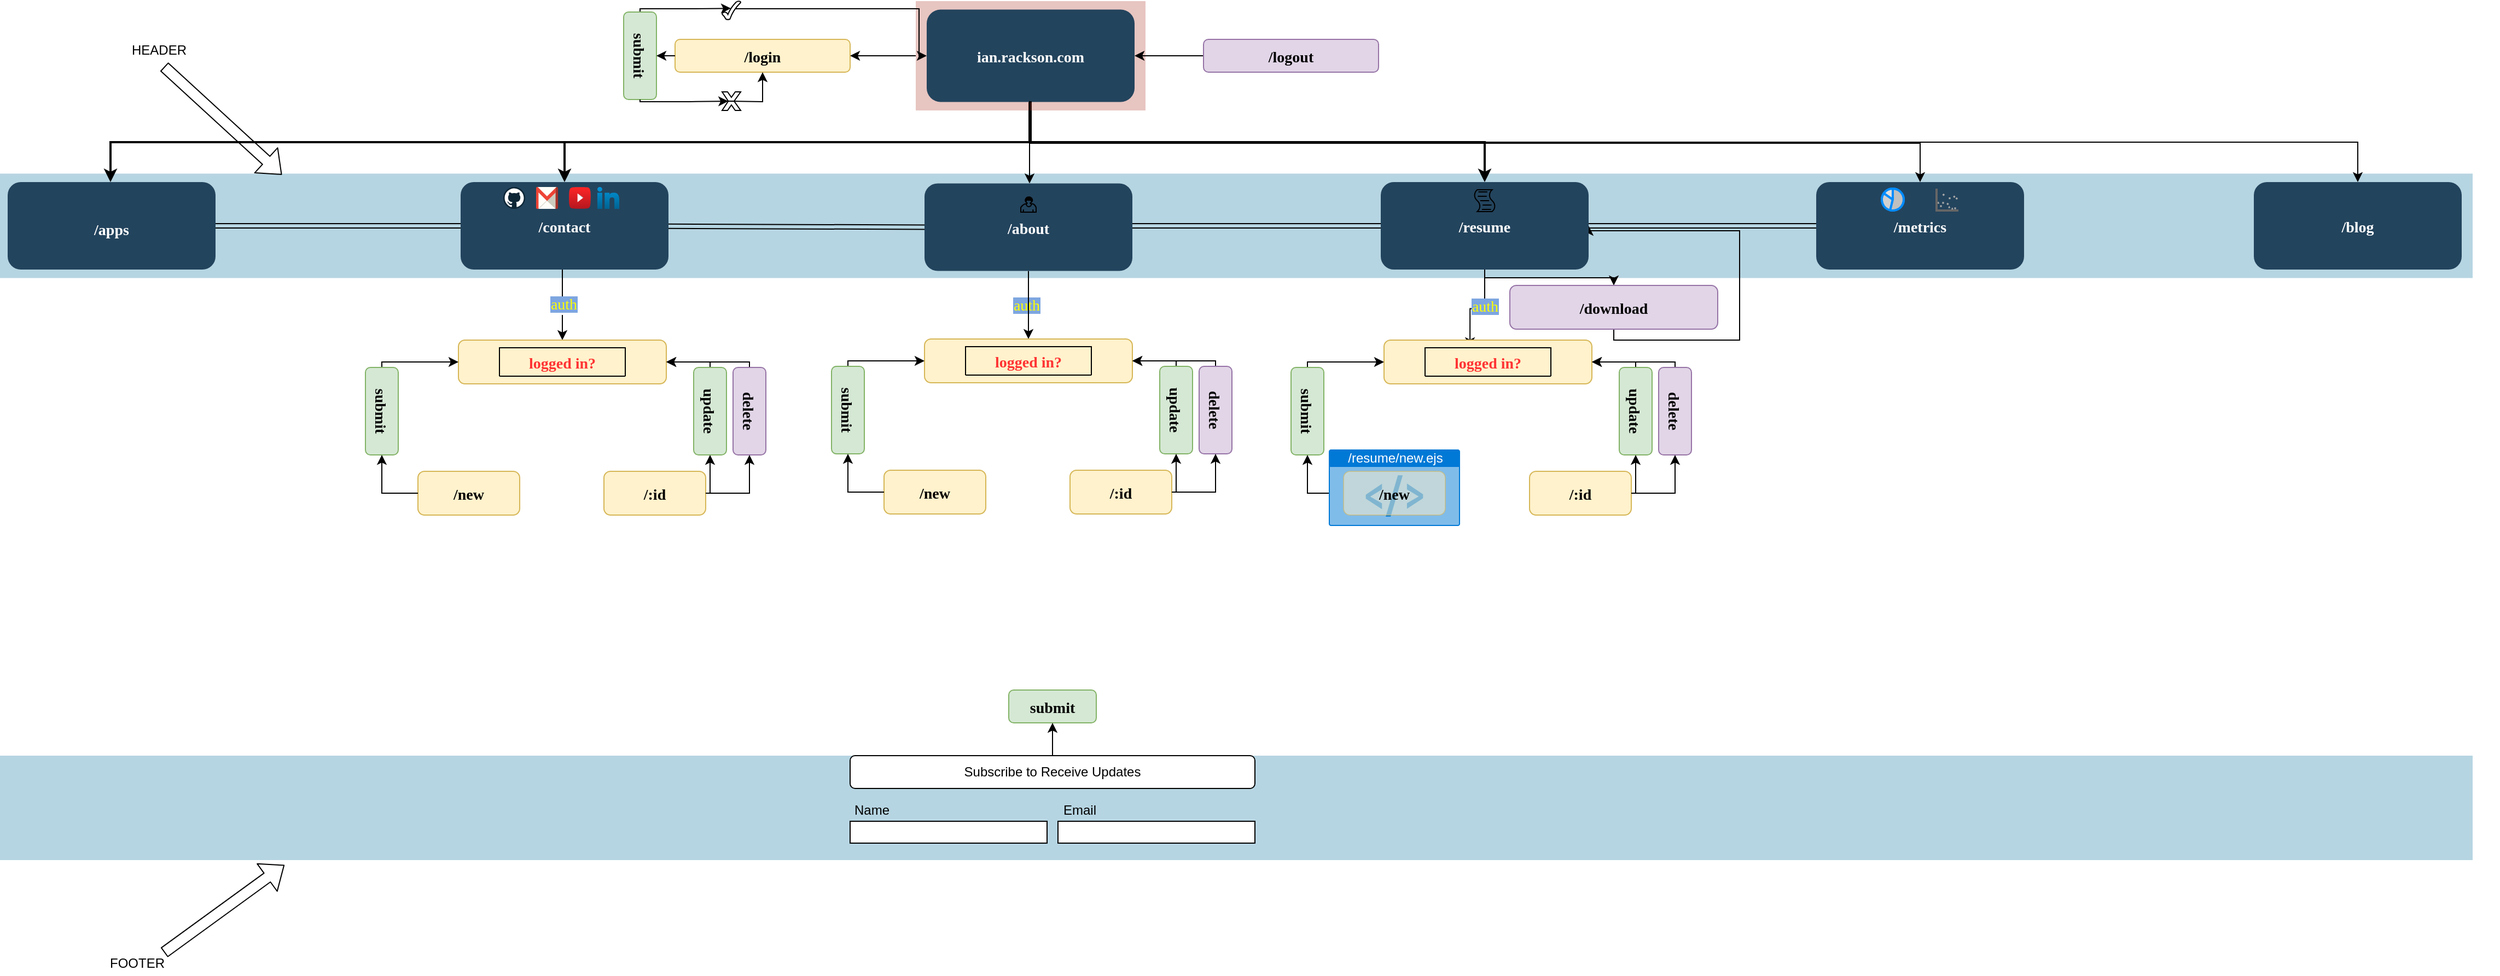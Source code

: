 <mxfile version="14.5.10" type="github">
  <diagram name="Page-1" id="2c0d36ab-eaac-3732-788b-9136903baeff">
    <mxGraphModel dx="2676" dy="1504" grid="1" gridSize="10" guides="1" tooltips="1" connect="1" arrows="1" fold="1" page="1" pageScale="1.5" pageWidth="1169" pageHeight="827" background="#ffffff" math="0" shadow="0">
      <root>
        <mxCell id="0" />
        <mxCell id="1" parent="0" />
        <mxCell id="Ey4R-V_PaF4X1ZqoevEX-540" value="&lt;font color=&quot;#ffff00&quot; style=&quot;background-color: rgb(126 , 166 , 224)&quot;&gt;auth&lt;/font&gt;" style="edgeLabel;html=1;align=center;verticalAlign=middle;resizable=0;points=[];fontSize=14;fontFamily=Tahoma;fontColor=#FFFFFF;" parent="1" vertex="1" connectable="0">
          <mxGeometry x="1038" y="449" as="geometry" />
        </mxCell>
        <mxCell id="122" value="" style="fillColor=#10739E;strokeColor=none;opacity=30;" parent="1" vertex="1">
          <mxGeometry x="100" y="327.75" width="2260" height="95.5" as="geometry" />
        </mxCell>
        <mxCell id="Ey4R-V_PaF4X1ZqoevEX-137" value="" style="edgeStyle=elbowEdgeStyle;rounded=0;orthogonalLoop=1;jettySize=auto;elbow=vertical;html=1;" parent="1" source="2" target="Ey4R-V_PaF4X1ZqoevEX-136" edge="1">
          <mxGeometry relative="1" as="geometry" />
        </mxCell>
        <mxCell id="Ey4R-V_PaF4X1ZqoevEX-161" style="edgeStyle=elbowEdgeStyle;rounded=0;orthogonalLoop=1;jettySize=auto;elbow=vertical;html=1;" parent="1" source="4" target="Ey4R-V_PaF4X1ZqoevEX-154" edge="1">
          <mxGeometry relative="1" as="geometry" />
        </mxCell>
        <mxCell id="Ey4R-V_PaF4X1ZqoevEX-399" style="edgeStyle=orthogonalEdgeStyle;rounded=0;orthogonalLoop=1;jettySize=auto;html=1;entryX=0.357;entryY=-0.019;entryDx=0;entryDy=0;entryPerimeter=0;fontFamily=Tahoma;fontSize=11;fontColor=#FF3333;" parent="1" source="4" target="Ey4R-V_PaF4X1ZqoevEX-386" edge="1">
          <mxGeometry relative="1" as="geometry" />
        </mxCell>
        <mxCell id="9" value="" style="edgeStyle=elbowEdgeStyle;elbow=vertical;strokeWidth=2;rounded=0" parent="1" source="2" target="4" edge="1">
          <mxGeometry x="337" y="215.5" width="100" height="100" as="geometry">
            <mxPoint x="337" y="315.5" as="sourcePoint" />
            <mxPoint x="437" y="215.5" as="targetPoint" />
          </mxGeometry>
        </mxCell>
        <mxCell id="Ey4R-V_PaF4X1ZqoevEX-167" style="edgeStyle=elbowEdgeStyle;rounded=0;orthogonalLoop=1;jettySize=auto;elbow=vertical;html=1;entryX=0.5;entryY=0;entryDx=0;entryDy=0;" parent="1" source="10" target="Ey4R-V_PaF4X1ZqoevEX-166" edge="1">
          <mxGeometry relative="1" as="geometry" />
        </mxCell>
        <mxCell id="Ey4R-V_PaF4X1ZqoevEX-537" style="edgeStyle=orthogonalEdgeStyle;rounded=0;orthogonalLoop=1;jettySize=auto;html=1;entryX=0.5;entryY=0;entryDx=0;entryDy=0;fontFamily=Tahoma;fontSize=11;fontColor=#FF3333;" parent="1" source="12" target="Ey4R-V_PaF4X1ZqoevEX-523" edge="1">
          <mxGeometry relative="1" as="geometry">
            <Array as="points">
              <mxPoint x="614" y="440" />
              <mxPoint x="614" y="440" />
            </Array>
          </mxGeometry>
        </mxCell>
        <mxCell id="Ey4R-V_PaF4X1ZqoevEX-539" value="&lt;font color=&quot;#ffff00&quot; style=&quot;background-color: rgb(126 , 166 , 224)&quot;&gt;auth&lt;br&gt;&lt;/font&gt;" style="edgeLabel;html=1;align=center;verticalAlign=middle;resizable=0;points=[];fontSize=14;fontFamily=Tahoma;fontColor=#FFFFFF;" parent="Ey4R-V_PaF4X1ZqoevEX-537" vertex="1" connectable="0">
          <mxGeometry x="0.008" y="1" relative="1" as="geometry">
            <mxPoint as="offset" />
          </mxGeometry>
        </mxCell>
        <mxCell id="59" value="" style="edgeStyle=elbowEdgeStyle;elbow=vertical;strokeWidth=2;rounded=0" parent="1" source="2" target="12" edge="1">
          <mxGeometry x="347" y="225.5" width="100" height="100" as="geometry">
            <mxPoint x="862.0" y="275.5" as="sourcePoint" />
            <mxPoint x="1467.0" y="345.5" as="targetPoint" />
          </mxGeometry>
        </mxCell>
        <mxCell id="61" value="" style="edgeStyle=elbowEdgeStyle;elbow=vertical;strokeWidth=2;rounded=0" parent="1" edge="1">
          <mxGeometry x="-24" y="135.5" width="100" height="100" as="geometry">
            <mxPoint x="1041" y="262.25" as="sourcePoint" />
            <mxPoint x="201" y="335.5" as="targetPoint" />
          </mxGeometry>
        </mxCell>
        <mxCell id="Ey4R-V_PaF4X1ZqoevEX-141" value="" style="group" parent="1" vertex="1" connectable="0">
          <mxGeometry x="937" y="170" width="210" height="100.0" as="geometry" />
        </mxCell>
        <mxCell id="123" value="" style="fillColor=#AE4132;strokeColor=none;opacity=30;" parent="Ey4R-V_PaF4X1ZqoevEX-141" vertex="1">
          <mxGeometry width="210" height="100.0" as="geometry" />
        </mxCell>
        <mxCell id="2" value="ian.rackson.com" style="rounded=1;fillColor=#23445D;gradientColor=none;strokeColor=none;fontColor=#FFFFFF;fontStyle=1;fontFamily=Tahoma;fontSize=14" parent="Ey4R-V_PaF4X1ZqoevEX-141" vertex="1">
          <mxGeometry x="10" y="7.75" width="190" height="84.5" as="geometry" />
        </mxCell>
        <mxCell id="Ey4R-V_PaF4X1ZqoevEX-381" style="edgeStyle=orthogonalEdgeStyle;rounded=0;orthogonalLoop=1;jettySize=auto;html=1;fontFamily=Tahoma;fontSize=11;fontColor=#FF3333;entryX=1;entryY=0.5;entryDx=0;entryDy=0;" parent="1" source="Ey4R-V_PaF4X1ZqoevEX-154" target="4" edge="1">
          <mxGeometry relative="1" as="geometry">
            <mxPoint x="1690" y="390" as="targetPoint" />
            <Array as="points">
              <mxPoint x="1575" y="480" />
              <mxPoint x="1690" y="480" />
              <mxPoint x="1690" y="380" />
              <mxPoint x="1552" y="380" />
            </Array>
          </mxGeometry>
        </mxCell>
        <mxCell id="Ey4R-V_PaF4X1ZqoevEX-154" value="/download" style="rounded=1;fillColor=#e1d5e7;strokeColor=#9673a6;fontStyle=1;fontFamily=Tahoma;fontSize=14" parent="1" vertex="1">
          <mxGeometry x="1480" y="430" width="190" height="40" as="geometry" />
        </mxCell>
        <mxCell id="Ey4R-V_PaF4X1ZqoevEX-205" style="edgeStyle=elbowEdgeStyle;rounded=0;orthogonalLoop=1;jettySize=auto;elbow=vertical;html=1;entryX=0.5;entryY=0;entryDx=0;entryDy=0;" parent="1" edge="1">
          <mxGeometry relative="1" as="geometry">
            <mxPoint x="1043" y="262.25" as="sourcePoint" />
            <mxPoint x="1041" y="336.75" as="targetPoint" />
            <Array as="points">
              <mxPoint x="1041" y="262" />
            </Array>
          </mxGeometry>
        </mxCell>
        <mxCell id="Ey4R-V_PaF4X1ZqoevEX-215" value="/login" style="rounded=1;fillColor=#fff2cc;strokeColor=#d6b656;fontStyle=1;fontFamily=Tahoma;fontSize=14" parent="1" vertex="1">
          <mxGeometry x="717" y="205" width="160" height="30" as="geometry" />
        </mxCell>
        <mxCell id="Ey4R-V_PaF4X1ZqoevEX-544" style="edgeStyle=orthogonalEdgeStyle;rounded=0;orthogonalLoop=1;jettySize=auto;html=1;entryX=1;entryY=0.5;entryDx=0;entryDy=0;startSize=26;fontFamily=Tahoma;fontSize=14;fontColor=#FFFFFF;" parent="1" source="Ey4R-V_PaF4X1ZqoevEX-231" target="2" edge="1">
          <mxGeometry relative="1" as="geometry" />
        </mxCell>
        <mxCell id="Ey4R-V_PaF4X1ZqoevEX-231" value="/logout" style="rounded=1;fillColor=#e1d5e7;strokeColor=#9673a6;fontStyle=1;fontFamily=Tahoma;fontSize=14" parent="1" vertex="1">
          <mxGeometry x="1200" y="205" width="160" height="30" as="geometry" />
        </mxCell>
        <mxCell id="Ey4R-V_PaF4X1ZqoevEX-329" value="" style="group" parent="1" vertex="1" connectable="0">
          <mxGeometry x="860" y="479" width="366" height="160" as="geometry" />
        </mxCell>
        <mxCell id="Ey4R-V_PaF4X1ZqoevEX-313" value="/new" style="rounded=1;fillColor=#fff2cc;strokeColor=#d6b656;fontStyle=1;fontFamily=Tahoma;fontSize=14" parent="Ey4R-V_PaF4X1ZqoevEX-329" vertex="1">
          <mxGeometry x="48" y="120" width="93" height="40" as="geometry" />
        </mxCell>
        <mxCell id="Ey4R-V_PaF4X1ZqoevEX-316" value="" style="group" parent="Ey4R-V_PaF4X1ZqoevEX-329" vertex="1" connectable="0">
          <mxGeometry x="85" width="190" height="107" as="geometry" />
        </mxCell>
        <mxCell id="Ey4R-V_PaF4X1ZqoevEX-166" value="" style="rounded=1;fillColor=#fff2cc;strokeColor=#d6b656;fontStyle=1;fontFamily=Tahoma;fontSize=14" parent="Ey4R-V_PaF4X1ZqoevEX-316" vertex="1">
          <mxGeometry width="190" height="40" as="geometry" />
        </mxCell>
        <mxCell id="Ey4R-V_PaF4X1ZqoevEX-303" value="logged in?" style="swimlane;fontStyle=1;childLayout=stackLayout;horizontal=1;startSize=26;fillColor=none;horizontalStack=0;resizeParent=1;resizeParentMax=0;resizeLast=0;collapsible=1;marginBottom=0;shadow=0;labelBackgroundColor=none;align=center;fontFamily=Tahoma;fontSize=14;labelBorderColor=none;fontColor=#FF3333;" parent="Ey4R-V_PaF4X1ZqoevEX-316" vertex="1" collapsed="1">
          <mxGeometry x="37.5" y="7" width="115" height="26" as="geometry">
            <mxRectangle x="37.5" y="7" width="152.5" height="78" as="alternateBounds" />
          </mxGeometry>
        </mxCell>
        <mxCell id="Ey4R-V_PaF4X1ZqoevEX-304" value="Add new section button" style="text;strokeColor=none;fillColor=none;align=left;verticalAlign=top;spacingLeft=4;spacingRight=4;overflow=hidden;rotatable=0;points=[[0,0.5],[1,0.5]];portConstraint=eastwest;labelBackgroundColor=none;labelBorderColor=#000000;" parent="Ey4R-V_PaF4X1ZqoevEX-303" vertex="1">
          <mxGeometry y="26" width="115" height="26" as="geometry" />
        </mxCell>
        <mxCell id="Ey4R-V_PaF4X1ZqoevEX-305" value="Modify button for each" style="text;strokeColor=none;fillColor=none;align=left;verticalAlign=top;spacingLeft=4;spacingRight=4;overflow=hidden;rotatable=0;points=[[0,0.5],[1,0.5]];portConstraint=eastwest;labelBackgroundColor=none;labelBorderColor=#000000;" parent="Ey4R-V_PaF4X1ZqoevEX-303" vertex="1">
          <mxGeometry y="52" width="115" height="26" as="geometry" />
        </mxCell>
        <mxCell id="Ey4R-V_PaF4X1ZqoevEX-321" style="edgeStyle=orthogonalEdgeStyle;rounded=0;orthogonalLoop=1;jettySize=auto;html=1;entryX=0;entryY=0.5;entryDx=0;entryDy=0;fontFamily=Tahoma;fontSize=11;fontColor=#FF3333;" parent="Ey4R-V_PaF4X1ZqoevEX-329" source="Ey4R-V_PaF4X1ZqoevEX-317" target="Ey4R-V_PaF4X1ZqoevEX-166" edge="1">
          <mxGeometry relative="1" as="geometry">
            <Array as="points">
              <mxPoint x="15" y="20" />
            </Array>
          </mxGeometry>
        </mxCell>
        <mxCell id="Ey4R-V_PaF4X1ZqoevEX-317" value="submit" style="rounded=1;fillColor=#d5e8d4;strokeColor=#82b366;fontStyle=1;fontFamily=Tahoma;fontSize=14;rotation=90;" parent="Ey4R-V_PaF4X1ZqoevEX-329" vertex="1">
          <mxGeometry x="-25" y="50" width="80" height="30" as="geometry" />
        </mxCell>
        <mxCell id="Ey4R-V_PaF4X1ZqoevEX-319" style="edgeStyle=orthogonalEdgeStyle;rounded=0;orthogonalLoop=1;jettySize=auto;html=1;fontFamily=Tahoma;fontSize=11;fontColor=#FF3333;" parent="Ey4R-V_PaF4X1ZqoevEX-329" source="Ey4R-V_PaF4X1ZqoevEX-313" target="Ey4R-V_PaF4X1ZqoevEX-317" edge="1">
          <mxGeometry relative="1" as="geometry" />
        </mxCell>
        <mxCell id="Ey4R-V_PaF4X1ZqoevEX-322" value="/:id" style="rounded=1;fillColor=#fff2cc;strokeColor=#d6b656;fontStyle=1;fontFamily=Tahoma;fontSize=14" parent="Ey4R-V_PaF4X1ZqoevEX-329" vertex="1">
          <mxGeometry x="218" y="120" width="93" height="40" as="geometry" />
        </mxCell>
        <mxCell id="Ey4R-V_PaF4X1ZqoevEX-327" style="edgeStyle=orthogonalEdgeStyle;rounded=0;orthogonalLoop=1;jettySize=auto;html=1;fontFamily=Tahoma;fontSize=11;fontColor=#FF3333;exitX=0;exitY=0.5;exitDx=0;exitDy=0;" parent="Ey4R-V_PaF4X1ZqoevEX-329" source="Ey4R-V_PaF4X1ZqoevEX-323" edge="1">
          <mxGeometry relative="1" as="geometry">
            <mxPoint x="275" y="20" as="targetPoint" />
            <Array as="points">
              <mxPoint x="315" y="20" />
              <mxPoint x="280" y="20" />
            </Array>
          </mxGeometry>
        </mxCell>
        <mxCell id="Ey4R-V_PaF4X1ZqoevEX-323" value="update" style="rounded=1;fillColor=#d5e8d4;strokeColor=#82b366;fontStyle=1;fontFamily=Tahoma;fontSize=14;rotation=90;" parent="Ey4R-V_PaF4X1ZqoevEX-329" vertex="1">
          <mxGeometry x="275" y="50" width="80" height="30" as="geometry" />
        </mxCell>
        <mxCell id="Ey4R-V_PaF4X1ZqoevEX-325" style="edgeStyle=orthogonalEdgeStyle;rounded=0;orthogonalLoop=1;jettySize=auto;html=1;exitX=1;exitY=0.5;exitDx=0;exitDy=0;entryX=1;entryY=0.5;entryDx=0;entryDy=0;fontFamily=Tahoma;fontSize=11;fontColor=#FF3333;" parent="Ey4R-V_PaF4X1ZqoevEX-329" source="Ey4R-V_PaF4X1ZqoevEX-322" target="Ey4R-V_PaF4X1ZqoevEX-323" edge="1">
          <mxGeometry relative="1" as="geometry" />
        </mxCell>
        <mxCell id="Ey4R-V_PaF4X1ZqoevEX-328" style="edgeStyle=orthogonalEdgeStyle;rounded=0;orthogonalLoop=1;jettySize=auto;html=1;exitX=0;exitY=0.5;exitDx=0;exitDy=0;fontFamily=Tahoma;fontSize=11;fontColor=#FF3333;" parent="Ey4R-V_PaF4X1ZqoevEX-329" source="Ey4R-V_PaF4X1ZqoevEX-324" edge="1">
          <mxGeometry relative="1" as="geometry">
            <mxPoint x="275" y="20" as="targetPoint" />
            <Array as="points">
              <mxPoint x="351" y="20" />
              <mxPoint x="306" y="20" />
            </Array>
          </mxGeometry>
        </mxCell>
        <mxCell id="Ey4R-V_PaF4X1ZqoevEX-324" value="delete" style="rounded=1;fillColor=#e1d5e7;strokeColor=#9673a6;fontStyle=1;fontFamily=Tahoma;fontSize=14;rotation=90;" parent="Ey4R-V_PaF4X1ZqoevEX-329" vertex="1">
          <mxGeometry x="311" y="50" width="80" height="30" as="geometry" />
        </mxCell>
        <mxCell id="Ey4R-V_PaF4X1ZqoevEX-326" style="edgeStyle=orthogonalEdgeStyle;rounded=0;orthogonalLoop=1;jettySize=auto;html=1;entryX=1;entryY=0.5;entryDx=0;entryDy=0;fontFamily=Tahoma;fontSize=11;fontColor=#FF3333;" parent="Ey4R-V_PaF4X1ZqoevEX-329" source="Ey4R-V_PaF4X1ZqoevEX-322" target="Ey4R-V_PaF4X1ZqoevEX-324" edge="1">
          <mxGeometry relative="1" as="geometry" />
        </mxCell>
        <mxCell id="Ey4R-V_PaF4X1ZqoevEX-520" value="" style="group" parent="1" vertex="1" connectable="0">
          <mxGeometry x="434" y="480" width="366" height="160" as="geometry" />
        </mxCell>
        <mxCell id="Ey4R-V_PaF4X1ZqoevEX-521" value="/new" style="rounded=1;fillColor=#fff2cc;strokeColor=#d6b656;fontStyle=1;fontFamily=Tahoma;fontSize=14" parent="Ey4R-V_PaF4X1ZqoevEX-520" vertex="1">
          <mxGeometry x="48" y="120" width="93" height="40" as="geometry" />
        </mxCell>
        <mxCell id="Ey4R-V_PaF4X1ZqoevEX-522" value="" style="group" parent="Ey4R-V_PaF4X1ZqoevEX-520" vertex="1" connectable="0">
          <mxGeometry x="85" width="190" height="107" as="geometry" />
        </mxCell>
        <mxCell id="Ey4R-V_PaF4X1ZqoevEX-523" value="" style="rounded=1;fillColor=#fff2cc;strokeColor=#d6b656;fontStyle=1;fontFamily=Tahoma;fontSize=14" parent="Ey4R-V_PaF4X1ZqoevEX-522" vertex="1">
          <mxGeometry width="190" height="40" as="geometry" />
        </mxCell>
        <mxCell id="Ey4R-V_PaF4X1ZqoevEX-524" value="logged in?" style="swimlane;fontStyle=1;childLayout=stackLayout;horizontal=1;startSize=26;fillColor=none;horizontalStack=0;resizeParent=1;resizeParentMax=0;resizeLast=0;collapsible=1;marginBottom=0;shadow=0;labelBackgroundColor=none;align=center;fontFamily=Tahoma;fontSize=14;labelBorderColor=none;fontColor=#FF3333;" parent="Ey4R-V_PaF4X1ZqoevEX-522" vertex="1" collapsed="1">
          <mxGeometry x="37.5" y="7" width="115" height="26" as="geometry">
            <mxRectangle x="37.5" y="7" width="152.5" height="78" as="alternateBounds" />
          </mxGeometry>
        </mxCell>
        <mxCell id="Ey4R-V_PaF4X1ZqoevEX-525" value="Add new section button" style="text;strokeColor=none;fillColor=none;align=left;verticalAlign=top;spacingLeft=4;spacingRight=4;overflow=hidden;rotatable=0;points=[[0,0.5],[1,0.5]];portConstraint=eastwest;labelBackgroundColor=none;labelBorderColor=#000000;" parent="Ey4R-V_PaF4X1ZqoevEX-524" vertex="1">
          <mxGeometry y="26" width="115" height="26" as="geometry" />
        </mxCell>
        <mxCell id="Ey4R-V_PaF4X1ZqoevEX-526" value="Modify button for each" style="text;strokeColor=none;fillColor=none;align=left;verticalAlign=top;spacingLeft=4;spacingRight=4;overflow=hidden;rotatable=0;points=[[0,0.5],[1,0.5]];portConstraint=eastwest;labelBackgroundColor=none;labelBorderColor=#000000;" parent="Ey4R-V_PaF4X1ZqoevEX-524" vertex="1">
          <mxGeometry y="52" width="115" height="26" as="geometry" />
        </mxCell>
        <mxCell id="Ey4R-V_PaF4X1ZqoevEX-527" style="edgeStyle=orthogonalEdgeStyle;rounded=0;orthogonalLoop=1;jettySize=auto;html=1;entryX=0;entryY=0.5;entryDx=0;entryDy=0;fontFamily=Tahoma;fontSize=11;fontColor=#FF3333;" parent="Ey4R-V_PaF4X1ZqoevEX-520" source="Ey4R-V_PaF4X1ZqoevEX-528" target="Ey4R-V_PaF4X1ZqoevEX-523" edge="1">
          <mxGeometry relative="1" as="geometry">
            <Array as="points">
              <mxPoint x="15" y="20" />
            </Array>
          </mxGeometry>
        </mxCell>
        <mxCell id="Ey4R-V_PaF4X1ZqoevEX-528" value="submit" style="rounded=1;fillColor=#d5e8d4;strokeColor=#82b366;fontStyle=1;fontFamily=Tahoma;fontSize=14;rotation=90;" parent="Ey4R-V_PaF4X1ZqoevEX-520" vertex="1">
          <mxGeometry x="-25" y="50" width="80" height="30" as="geometry" />
        </mxCell>
        <mxCell id="Ey4R-V_PaF4X1ZqoevEX-529" style="edgeStyle=orthogonalEdgeStyle;rounded=0;orthogonalLoop=1;jettySize=auto;html=1;fontFamily=Tahoma;fontSize=11;fontColor=#FF3333;" parent="Ey4R-V_PaF4X1ZqoevEX-520" source="Ey4R-V_PaF4X1ZqoevEX-521" target="Ey4R-V_PaF4X1ZqoevEX-528" edge="1">
          <mxGeometry relative="1" as="geometry" />
        </mxCell>
        <mxCell id="Ey4R-V_PaF4X1ZqoevEX-530" value="/:id" style="rounded=1;fillColor=#fff2cc;strokeColor=#d6b656;fontStyle=1;fontFamily=Tahoma;fontSize=14" parent="Ey4R-V_PaF4X1ZqoevEX-520" vertex="1">
          <mxGeometry x="218" y="120" width="93" height="40" as="geometry" />
        </mxCell>
        <mxCell id="Ey4R-V_PaF4X1ZqoevEX-531" style="edgeStyle=orthogonalEdgeStyle;rounded=0;orthogonalLoop=1;jettySize=auto;html=1;fontFamily=Tahoma;fontSize=11;fontColor=#FF3333;exitX=0;exitY=0.5;exitDx=0;exitDy=0;" parent="Ey4R-V_PaF4X1ZqoevEX-520" source="Ey4R-V_PaF4X1ZqoevEX-532" edge="1">
          <mxGeometry relative="1" as="geometry">
            <mxPoint x="275" y="20" as="targetPoint" />
            <Array as="points">
              <mxPoint x="315" y="20" />
              <mxPoint x="280" y="20" />
            </Array>
          </mxGeometry>
        </mxCell>
        <mxCell id="Ey4R-V_PaF4X1ZqoevEX-532" value="update" style="rounded=1;fillColor=#d5e8d4;strokeColor=#82b366;fontStyle=1;fontFamily=Tahoma;fontSize=14;rotation=90;" parent="Ey4R-V_PaF4X1ZqoevEX-520" vertex="1">
          <mxGeometry x="275" y="50" width="80" height="30" as="geometry" />
        </mxCell>
        <mxCell id="Ey4R-V_PaF4X1ZqoevEX-533" style="edgeStyle=orthogonalEdgeStyle;rounded=0;orthogonalLoop=1;jettySize=auto;html=1;exitX=1;exitY=0.5;exitDx=0;exitDy=0;entryX=1;entryY=0.5;entryDx=0;entryDy=0;fontFamily=Tahoma;fontSize=11;fontColor=#FF3333;" parent="Ey4R-V_PaF4X1ZqoevEX-520" source="Ey4R-V_PaF4X1ZqoevEX-530" target="Ey4R-V_PaF4X1ZqoevEX-532" edge="1">
          <mxGeometry relative="1" as="geometry" />
        </mxCell>
        <mxCell id="Ey4R-V_PaF4X1ZqoevEX-534" style="edgeStyle=orthogonalEdgeStyle;rounded=0;orthogonalLoop=1;jettySize=auto;html=1;exitX=0;exitY=0.5;exitDx=0;exitDy=0;fontFamily=Tahoma;fontSize=11;fontColor=#FF3333;" parent="Ey4R-V_PaF4X1ZqoevEX-520" source="Ey4R-V_PaF4X1ZqoevEX-535" edge="1">
          <mxGeometry relative="1" as="geometry">
            <mxPoint x="275" y="20" as="targetPoint" />
            <Array as="points">
              <mxPoint x="351" y="20" />
              <mxPoint x="306" y="20" />
            </Array>
          </mxGeometry>
        </mxCell>
        <mxCell id="Ey4R-V_PaF4X1ZqoevEX-535" value="delete" style="rounded=1;fillColor=#e1d5e7;strokeColor=#9673a6;fontStyle=1;fontFamily=Tahoma;fontSize=14;rotation=90;" parent="Ey4R-V_PaF4X1ZqoevEX-520" vertex="1">
          <mxGeometry x="311" y="50" width="80" height="30" as="geometry" />
        </mxCell>
        <mxCell id="Ey4R-V_PaF4X1ZqoevEX-536" style="edgeStyle=orthogonalEdgeStyle;rounded=0;orthogonalLoop=1;jettySize=auto;html=1;entryX=1;entryY=0.5;entryDx=0;entryDy=0;fontFamily=Tahoma;fontSize=11;fontColor=#FF3333;" parent="Ey4R-V_PaF4X1ZqoevEX-520" source="Ey4R-V_PaF4X1ZqoevEX-530" target="Ey4R-V_PaF4X1ZqoevEX-535" edge="1">
          <mxGeometry relative="1" as="geometry" />
        </mxCell>
        <mxCell id="Ey4R-V_PaF4X1ZqoevEX-543" value="&lt;font color=&quot;#ffff00&quot; style=&quot;background-color: rgb(126 , 166 , 224)&quot;&gt;auth&lt;/font&gt;" style="edgeLabel;html=1;align=center;verticalAlign=middle;resizable=0;points=[];fontSize=14;fontFamily=Tahoma;fontColor=#FFFFFF;" parent="1" vertex="1" connectable="0">
          <mxGeometry x="1457" y="450" as="geometry" />
        </mxCell>
        <mxCell id="Ey4R-V_PaF4X1ZqoevEX-572" style="edgeStyle=orthogonalEdgeStyle;rounded=0;orthogonalLoop=1;jettySize=auto;html=1;entryX=0;entryY=0.5;entryDx=0;entryDy=0;startSize=26;fontFamily=Tahoma;fontSize=14;fontColor=#FFFFFF;exitX=0.686;exitY=0.412;exitDx=0;exitDy=0;exitPerimeter=0;" parent="1" source="Ey4R-V_PaF4X1ZqoevEX-545" target="2" edge="1">
          <mxGeometry relative="1" as="geometry">
            <Array as="points">
              <mxPoint x="940" y="177" />
              <mxPoint x="940" y="220" />
            </Array>
          </mxGeometry>
        </mxCell>
        <mxCell id="Ey4R-V_PaF4X1ZqoevEX-567" style="edgeStyle=none;rounded=0;orthogonalLoop=1;jettySize=auto;html=1;entryX=1;entryY=0.5;entryDx=0;entryDy=0;startSize=26;fontFamily=Tahoma;fontSize=14;fontColor=#FFFFFF;" parent="1" source="123" target="Ey4R-V_PaF4X1ZqoevEX-215" edge="1">
          <mxGeometry relative="1" as="geometry" />
        </mxCell>
        <mxCell id="Ey4R-V_PaF4X1ZqoevEX-575" value="" style="group" parent="1" vertex="1" connectable="0">
          <mxGeometry x="670" y="170" width="135" height="100" as="geometry" />
        </mxCell>
        <mxCell id="Ey4R-V_PaF4X1ZqoevEX-545" value="" style="verticalLabelPosition=bottom;verticalAlign=top;html=1;shape=mxgraph.basic.tick;shadow=0;startSize=26;fillColor=none;fontFamily=Tahoma;fontSize=14;fontColor=#FFFFFF;" parent="Ey4R-V_PaF4X1ZqoevEX-575" vertex="1">
          <mxGeometry x="90" width="17" height="17" as="geometry" />
        </mxCell>
        <mxCell id="Ey4R-V_PaF4X1ZqoevEX-571" style="edgeStyle=orthogonalEdgeStyle;rounded=0;orthogonalLoop=1;jettySize=auto;html=1;entryX=0.471;entryY=0.392;entryDx=0;entryDy=0;entryPerimeter=0;startSize=26;fontFamily=Tahoma;fontSize=14;fontColor=#FFFFFF;" parent="Ey4R-V_PaF4X1ZqoevEX-575" source="Ey4R-V_PaF4X1ZqoevEX-563" target="Ey4R-V_PaF4X1ZqoevEX-545" edge="1">
          <mxGeometry relative="1" as="geometry">
            <Array as="points">
              <mxPoint x="15" y="7" />
              <mxPoint x="60" y="7" />
            </Array>
          </mxGeometry>
        </mxCell>
        <mxCell id="Ey4R-V_PaF4X1ZqoevEX-563" value="submit" style="rounded=1;fillColor=#d5e8d4;strokeColor=#82b366;fontStyle=1;fontFamily=Tahoma;fontSize=14;rotation=90;" parent="Ey4R-V_PaF4X1ZqoevEX-575" vertex="1">
          <mxGeometry x="-25" y="35" width="80" height="30" as="geometry" />
        </mxCell>
        <mxCell id="Ey4R-V_PaF4X1ZqoevEX-566" value="" style="verticalLabelPosition=bottom;verticalAlign=top;html=1;shape=mxgraph.basic.x;shadow=0;startSize=26;fillColor=none;fontFamily=Tahoma;fontSize=14;fontColor=#FFFFFF;" parent="Ey4R-V_PaF4X1ZqoevEX-575" vertex="1">
          <mxGeometry x="90" y="83" width="17" height="17" as="geometry" />
        </mxCell>
        <mxCell id="Ey4R-V_PaF4X1ZqoevEX-570" style="edgeStyle=orthogonalEdgeStyle;rounded=0;orthogonalLoop=1;jettySize=auto;html=1;entryX=0.33;entryY=0.5;entryDx=0;entryDy=0;entryPerimeter=0;startSize=26;fontFamily=Tahoma;fontSize=14;fontColor=#FFFFFF;" parent="Ey4R-V_PaF4X1ZqoevEX-575" source="Ey4R-V_PaF4X1ZqoevEX-563" target="Ey4R-V_PaF4X1ZqoevEX-566" edge="1">
          <mxGeometry relative="1" as="geometry">
            <Array as="points">
              <mxPoint x="15" y="92" />
              <mxPoint x="60" y="92" />
            </Array>
          </mxGeometry>
        </mxCell>
        <mxCell id="Ey4R-V_PaF4X1ZqoevEX-565" style="edgeStyle=none;rounded=0;orthogonalLoop=1;jettySize=auto;html=1;entryX=0.5;entryY=0;entryDx=0;entryDy=0;startSize=26;fontFamily=Tahoma;fontSize=14;fontColor=#FFFFFF;" parent="1" source="Ey4R-V_PaF4X1ZqoevEX-215" target="Ey4R-V_PaF4X1ZqoevEX-563" edge="1">
          <mxGeometry relative="1" as="geometry" />
        </mxCell>
        <mxCell id="Ey4R-V_PaF4X1ZqoevEX-576" style="edgeStyle=orthogonalEdgeStyle;rounded=0;orthogonalLoop=1;jettySize=auto;html=1;entryX=0.5;entryY=1;entryDx=0;entryDy=0;startSize=26;fontFamily=Tahoma;fontSize=14;fontColor=#FFFFFF;exitX=0.65;exitY=0.5;exitDx=0;exitDy=0;exitPerimeter=0;" parent="1" source="Ey4R-V_PaF4X1ZqoevEX-566" target="Ey4R-V_PaF4X1ZqoevEX-215" edge="1">
          <mxGeometry relative="1" as="geometry">
            <Array as="points">
              <mxPoint x="765" y="262" />
              <mxPoint x="797" y="262" />
            </Array>
          </mxGeometry>
        </mxCell>
        <mxCell id="Ey4R-V_PaF4X1ZqoevEX-606" value="" style="group" parent="1" vertex="1" connectable="0">
          <mxGeometry x="1362.0" y="335.5" width="190" height="80" as="geometry" />
        </mxCell>
        <mxCell id="4" value="" style="rounded=1;fillColor=#23445D;gradientColor=none;strokeColor=none;fontColor=#FFFFFF;fontStyle=1;fontFamily=Tahoma;fontSize=14" parent="Ey4R-V_PaF4X1ZqoevEX-606" vertex="1">
          <mxGeometry width="190" height="80" as="geometry" />
        </mxCell>
        <mxCell id="Ey4R-V_PaF4X1ZqoevEX-644" value="" style="group" parent="Ey4R-V_PaF4X1ZqoevEX-606" vertex="1" connectable="0">
          <mxGeometry x="45.0" y="7" width="100" height="46" as="geometry" />
        </mxCell>
        <mxCell id="Ey4R-V_PaF4X1ZqoevEX-249" value="/resume" style="swimlane;fontStyle=1;childLayout=stackLayout;horizontal=1;startSize=26;fillColor=none;horizontalStack=0;resizeParent=1;resizeParentMax=0;resizeLast=0;collapsible=1;marginBottom=0;shadow=0;labelBackgroundColor=none;align=center;fontColor=#FFFFFF;fontFamily=Tahoma;fontSize=14;labelBorderColor=none;swimlaneFillColor=#F8CECC;strokeColor=none;" parent="Ey4R-V_PaF4X1ZqoevEX-644" vertex="1" collapsed="1">
          <mxGeometry y="20" width="100" height="26" as="geometry">
            <mxRectangle x="1388" y="362.5" width="140" height="144" as="alternateBounds" />
          </mxGeometry>
        </mxCell>
        <mxCell id="Ey4R-V_PaF4X1ZqoevEX-250" value="Summary" style="text;strokeColor=none;fillColor=none;align=left;verticalAlign=top;spacingLeft=4;spacingRight=4;overflow=hidden;rotatable=0;points=[[0,0.5],[1,0.5]];portConstraint=eastwest;labelBackgroundColor=none;labelBorderColor=#000000;" parent="Ey4R-V_PaF4X1ZqoevEX-249" vertex="1">
          <mxGeometry y="26" width="100" height="26" as="geometry" />
        </mxCell>
        <mxCell id="Ey4R-V_PaF4X1ZqoevEX-251" value="Skills" style="text;strokeColor=none;fillColor=none;align=left;verticalAlign=top;spacingLeft=4;spacingRight=4;overflow=hidden;rotatable=0;points=[[0,0.5],[1,0.5]];portConstraint=eastwest;labelBackgroundColor=none;labelBorderColor=#000000;" parent="Ey4R-V_PaF4X1ZqoevEX-249" vertex="1">
          <mxGeometry y="52" width="100" height="26" as="geometry" />
        </mxCell>
        <mxCell id="Ey4R-V_PaF4X1ZqoevEX-252" value="Employment" style="text;strokeColor=none;fillColor=none;align=left;verticalAlign=top;spacingLeft=4;spacingRight=4;overflow=hidden;rotatable=0;points=[[0,0.5],[1,0.5]];portConstraint=eastwest;labelBackgroundColor=none;labelBorderColor=#000000;" parent="Ey4R-V_PaF4X1ZqoevEX-249" vertex="1">
          <mxGeometry y="78" width="100" height="22" as="geometry" />
        </mxCell>
        <mxCell id="Ey4R-V_PaF4X1ZqoevEX-257" value="Education" style="text;strokeColor=none;fillColor=none;align=left;verticalAlign=top;spacingLeft=4;spacingRight=4;overflow=hidden;rotatable=0;points=[[0,0.5],[1,0.5]];portConstraint=eastwest;labelBackgroundColor=none;labelBorderColor=#000000;" parent="Ey4R-V_PaF4X1ZqoevEX-249" vertex="1">
          <mxGeometry y="100" width="100" height="22" as="geometry" />
        </mxCell>
        <mxCell id="Ey4R-V_PaF4X1ZqoevEX-261" value="B-Side (collapsed)" style="text;strokeColor=none;fillColor=none;align=left;verticalAlign=top;spacingLeft=4;spacingRight=4;overflow=hidden;rotatable=0;points=[[0,0.5],[1,0.5]];portConstraint=eastwest;labelBackgroundColor=none;labelBorderColor=#000000;" parent="Ey4R-V_PaF4X1ZqoevEX-249" vertex="1">
          <mxGeometry y="122" width="100" height="22" as="geometry" />
        </mxCell>
        <mxCell id="Ey4R-V_PaF4X1ZqoevEX-641" value="" style="shape=mxgraph.bpmn.script_task;html=1;outlineConnect=0;shadow=0;startSize=26;fillColor=none;fontFamily=Tahoma;fontSize=14;fontColor=#FFFFFF;" parent="Ey4R-V_PaF4X1ZqoevEX-644" vertex="1">
          <mxGeometry x="40" width="20" height="20" as="geometry" />
        </mxCell>
        <mxCell id="Ey4R-V_PaF4X1ZqoevEX-607" value="" style="group" parent="1" vertex="1" connectable="0">
          <mxGeometry x="945" y="336.75" width="190" height="212.75" as="geometry" />
        </mxCell>
        <mxCell id="10" value="" style="rounded=1;fillColor=#23445D;gradientColor=none;strokeColor=none;fontColor=#FFFFFF;fontStyle=1;fontFamily=Tahoma;fontSize=14" parent="Ey4R-V_PaF4X1ZqoevEX-607" vertex="1">
          <mxGeometry width="190" height="80" as="geometry" />
        </mxCell>
        <mxCell id="Ey4R-V_PaF4X1ZqoevEX-643" value="" style="group" parent="Ey4R-V_PaF4X1ZqoevEX-607" vertex="1" connectable="0">
          <mxGeometry x="45" y="12.25" width="142" height="200.5" as="geometry" />
        </mxCell>
        <mxCell id="Ey4R-V_PaF4X1ZqoevEX-642" value="" style="shape=mxgraph.bpmn.user_task;html=1;outlineConnect=0;shadow=0;startSize=26;fillColor=none;fontFamily=Tahoma;fontSize=14;fontColor=#FFFFFF;" parent="Ey4R-V_PaF4X1ZqoevEX-643" vertex="1">
          <mxGeometry x="43" width="14" height="14" as="geometry" />
        </mxCell>
        <mxCell id="Ey4R-V_PaF4X1ZqoevEX-295" value="/about" style="swimlane;fontStyle=1;childLayout=stackLayout;horizontal=1;startSize=26;fillColor=none;horizontalStack=0;resizeParent=1;resizeParentMax=0;resizeLast=0;collapsible=1;marginBottom=0;shadow=0;labelBackgroundColor=none;align=center;fontColor=#FFFFFF;fontFamily=Tahoma;fontSize=14;labelBorderColor=none;swimlaneFillColor=#F8CECC;strokeColor=none;" parent="Ey4R-V_PaF4X1ZqoevEX-607" vertex="1" collapsed="1">
          <mxGeometry x="45" y="27" width="100" height="26" as="geometry">
            <mxRectangle y="12.5" width="142" height="188" as="alternateBounds" />
          </mxGeometry>
        </mxCell>
        <mxCell id="Ey4R-V_PaF4X1ZqoevEX-296" value="TLDR" style="text;strokeColor=none;fillColor=none;align=left;verticalAlign=top;spacingLeft=4;spacingRight=4;overflow=hidden;rotatable=0;points=[[0,0.5],[1,0.5]];portConstraint=eastwest;labelBackgroundColor=none;labelBorderColor=#000000;" parent="Ey4R-V_PaF4X1ZqoevEX-295" vertex="1">
          <mxGeometry y="26" width="100" height="26" as="geometry" />
        </mxCell>
        <mxCell id="Ey4R-V_PaF4X1ZqoevEX-297" value="TMI" style="text;strokeColor=none;fillColor=none;align=left;verticalAlign=top;spacingLeft=4;spacingRight=4;overflow=hidden;rotatable=0;points=[[0,0.5],[1,0.5]];portConstraint=eastwest;labelBackgroundColor=none;labelBorderColor=#000000;" parent="Ey4R-V_PaF4X1ZqoevEX-295" vertex="1">
          <mxGeometry y="52" width="100" height="26" as="geometry" />
        </mxCell>
        <mxCell id="Ey4R-V_PaF4X1ZqoevEX-298" value="Setup" style="text;strokeColor=none;fillColor=none;align=left;verticalAlign=top;spacingLeft=4;spacingRight=4;overflow=hidden;rotatable=0;points=[[0,0.5],[1,0.5]];portConstraint=eastwest;labelBackgroundColor=none;labelBorderColor=#000000;" parent="Ey4R-V_PaF4X1ZqoevEX-295" vertex="1">
          <mxGeometry y="78" width="100" height="22" as="geometry" />
        </mxCell>
        <mxCell id="Ey4R-V_PaF4X1ZqoevEX-299" value="Goals" style="text;strokeColor=none;fillColor=none;align=left;verticalAlign=top;spacingLeft=4;spacingRight=4;overflow=hidden;rotatable=0;points=[[0,0.5],[1,0.5]];portConstraint=eastwest;labelBackgroundColor=none;labelBorderColor=#000000;" parent="Ey4R-V_PaF4X1ZqoevEX-295" vertex="1">
          <mxGeometry y="100" width="100" height="22" as="geometry" />
        </mxCell>
        <mxCell id="Ey4R-V_PaF4X1ZqoevEX-300" value="Values" style="text;strokeColor=none;fillColor=none;align=left;verticalAlign=top;spacingLeft=4;spacingRight=4;overflow=hidden;rotatable=0;points=[[0,0.5],[1,0.5]];portConstraint=eastwest;labelBackgroundColor=none;labelBorderColor=#000000;" parent="Ey4R-V_PaF4X1ZqoevEX-295" vertex="1">
          <mxGeometry y="122" width="100" height="22" as="geometry" />
        </mxCell>
        <mxCell id="Ey4R-V_PaF4X1ZqoevEX-301" value="Inspirations" style="text;strokeColor=none;fillColor=none;align=left;verticalAlign=top;spacingLeft=4;spacingRight=4;overflow=hidden;rotatable=0;points=[[0,0.5],[1,0.5]];portConstraint=eastwest;labelBackgroundColor=none;labelBorderColor=#000000;" parent="Ey4R-V_PaF4X1ZqoevEX-295" vertex="1">
          <mxGeometry y="144" width="100" height="22" as="geometry" />
        </mxCell>
        <mxCell id="Ey4R-V_PaF4X1ZqoevEX-302" value="Gratitudes" style="text;strokeColor=none;fillColor=none;align=left;verticalAlign=top;spacingLeft=4;spacingRight=4;overflow=hidden;rotatable=0;points=[[0,0.5],[1,0.5]];portConstraint=eastwest;labelBackgroundColor=none;labelBorderColor=#000000;" parent="Ey4R-V_PaF4X1ZqoevEX-295" vertex="1">
          <mxGeometry y="166" width="100" height="22" as="geometry" />
        </mxCell>
        <mxCell id="Ey4R-V_PaF4X1ZqoevEX-608" value="" style="group" parent="1" vertex="1" connectable="0">
          <mxGeometry x="521.0" y="335.5" width="190" height="189" as="geometry" />
        </mxCell>
        <mxCell id="Ey4R-V_PaF4X1ZqoevEX-626" value="" style="group" parent="Ey4R-V_PaF4X1ZqoevEX-608" vertex="1" connectable="0">
          <mxGeometry width="190" height="80" as="geometry" />
        </mxCell>
        <mxCell id="12" value="" style="rounded=1;fillColor=#23445D;gradientColor=none;strokeColor=none;fontColor=#FFFFFF;fontStyle=1;fontFamily=Tahoma;fontSize=14" parent="Ey4R-V_PaF4X1ZqoevEX-626" vertex="1">
          <mxGeometry width="190" height="80" as="geometry" />
        </mxCell>
        <mxCell id="Ey4R-V_PaF4X1ZqoevEX-268" value="/contact" style="swimlane;fontStyle=1;childLayout=stackLayout;horizontal=1;startSize=26;fillColor=none;horizontalStack=0;resizeParent=1;resizeParentMax=0;resizeLast=0;collapsible=1;marginBottom=0;shadow=0;labelBackgroundColor=none;align=center;fontColor=#FFFFFF;fontFamily=Tahoma;fontSize=14;labelBorderColor=none;swimlaneFillColor=#F8CECC;strokeColor=none;" parent="Ey4R-V_PaF4X1ZqoevEX-626" vertex="1" collapsed="1">
          <mxGeometry x="45.0" y="27" width="100" height="26" as="geometry">
            <mxRectangle x="45.0" y="27" width="140" height="162" as="alternateBounds" />
          </mxGeometry>
        </mxCell>
        <mxCell id="Ey4R-V_PaF4X1ZqoevEX-269" value="Connect with me on..." style="text;strokeColor=none;fillColor=none;align=left;verticalAlign=top;spacingLeft=4;spacingRight=4;overflow=hidden;rotatable=0;points=[[0,0.5],[1,0.5]];portConstraint=eastwest;labelBackgroundColor=none;labelBorderColor=#000000;" parent="Ey4R-V_PaF4X1ZqoevEX-268" vertex="1">
          <mxGeometry y="26" width="100" height="26" as="geometry" />
        </mxCell>
        <mxCell id="Ey4R-V_PaF4X1ZqoevEX-270" value="Send mail to..." style="text;strokeColor=none;fillColor=none;align=left;verticalAlign=top;spacingLeft=4;spacingRight=4;overflow=hidden;rotatable=0;points=[[0,0.5],[1,0.5]];portConstraint=eastwest;labelBackgroundColor=none;labelBorderColor=#000000;" parent="Ey4R-V_PaF4X1ZqoevEX-268" vertex="1">
          <mxGeometry y="52" width="100" height="26" as="geometry" />
        </mxCell>
        <mxCell id="Ey4R-V_PaF4X1ZqoevEX-271" value="Phone me at..." style="text;strokeColor=none;fillColor=none;align=left;verticalAlign=top;spacingLeft=4;spacingRight=4;overflow=hidden;rotatable=0;points=[[0,0.5],[1,0.5]];portConstraint=eastwest;labelBackgroundColor=none;labelBorderColor=#000000;whiteSpace=wrap;" parent="Ey4R-V_PaF4X1ZqoevEX-268" vertex="1">
          <mxGeometry y="78" width="100" height="22" as="geometry" />
        </mxCell>
        <mxCell id="Ey4R-V_PaF4X1ZqoevEX-272" value="Email me at... (business, personal)" style="text;strokeColor=none;fillColor=none;align=left;verticalAlign=top;spacingLeft=4;spacingRight=4;overflow=hidden;rotatable=0;points=[[0,0.5],[1,0.5]];portConstraint=eastwest;labelBackgroundColor=none;labelBorderColor=#000000;whiteSpace=wrap;" parent="Ey4R-V_PaF4X1ZqoevEX-268" vertex="1">
          <mxGeometry y="100" width="100" height="40" as="geometry" />
        </mxCell>
        <mxCell id="Ey4R-V_PaF4X1ZqoevEX-273" value="Watch me on..." style="text;strokeColor=none;fillColor=none;align=left;verticalAlign=top;spacingLeft=4;spacingRight=4;overflow=hidden;rotatable=0;points=[[0,0.5],[1,0.5]];portConstraint=eastwest;labelBackgroundColor=none;labelBorderColor=#000000;" parent="Ey4R-V_PaF4X1ZqoevEX-268" vertex="1">
          <mxGeometry y="140" width="100" height="22" as="geometry" />
        </mxCell>
        <mxCell id="Ey4R-V_PaF4X1ZqoevEX-621" value="" style="dashed=0;outlineConnect=0;html=1;align=center;labelPosition=center;verticalLabelPosition=bottom;verticalAlign=top;shape=mxgraph.weblogos.gmail;shadow=0;startSize=26;fillColor=none;fontFamily=Tahoma;fontSize=14;fontColor=#FFFFFF;" parent="Ey4R-V_PaF4X1ZqoevEX-626" vertex="1">
          <mxGeometry x="69.0" y="4.5" width="20" height="20" as="geometry" />
        </mxCell>
        <mxCell id="Ey4R-V_PaF4X1ZqoevEX-622" value="" style="dashed=0;outlineConnect=0;html=1;align=center;labelPosition=center;verticalLabelPosition=bottom;verticalAlign=top;shape=mxgraph.weblogos.github;shadow=0;startSize=26;fillColor=none;fontFamily=Tahoma;fontSize=14;fontColor=#FFFFFF;" parent="Ey4R-V_PaF4X1ZqoevEX-626" vertex="1">
          <mxGeometry x="39.0" y="4.5" width="20" height="20" as="geometry" />
        </mxCell>
        <mxCell id="Ey4R-V_PaF4X1ZqoevEX-623" value="" style="dashed=0;outlineConnect=0;html=1;align=center;labelPosition=center;verticalLabelPosition=bottom;verticalAlign=top;shape=mxgraph.weblogos.youtube_2;fillColor=#FF2626;gradientColor=#B5171F;shadow=0;startSize=26;fontFamily=Tahoma;fontSize=14;fontColor=#FFFFFF;" parent="Ey4R-V_PaF4X1ZqoevEX-626" vertex="1">
          <mxGeometry x="99.0" y="4.5" width="20" height="20" as="geometry" />
        </mxCell>
        <mxCell id="Ey4R-V_PaF4X1ZqoevEX-624" value="" style="dashed=0;outlineConnect=0;html=1;align=center;labelPosition=center;verticalLabelPosition=bottom;verticalAlign=top;shape=mxgraph.weblogos.linkedin;fillColor=#0095DB;gradientColor=#006391;shadow=0;startSize=26;fontFamily=Tahoma;fontSize=14;fontColor=#FFFFFF;" parent="Ey4R-V_PaF4X1ZqoevEX-626" vertex="1">
          <mxGeometry x="125.0" y="4.5" width="20" height="20" as="geometry" />
        </mxCell>
        <mxCell id="Ey4R-V_PaF4X1ZqoevEX-609" value="" style="group" parent="1" vertex="1" connectable="0">
          <mxGeometry x="107" y="335.5" width="190" height="80" as="geometry" />
        </mxCell>
        <mxCell id="13" value="" style="rounded=1;fillColor=#23445D;gradientColor=none;strokeColor=none;fontColor=#FFFFFF;fontStyle=1;fontFamily=Tahoma;fontSize=14" parent="Ey4R-V_PaF4X1ZqoevEX-609" vertex="1">
          <mxGeometry width="190" height="80" as="geometry" />
        </mxCell>
        <mxCell id="Ey4R-V_PaF4X1ZqoevEX-600" value="/apps" style="swimlane;fontStyle=1;childLayout=stackLayout;horizontal=1;startSize=26;fillColor=none;horizontalStack=0;resizeParent=1;resizeParentMax=0;resizeLast=0;collapsible=1;marginBottom=0;shadow=0;labelBackgroundColor=none;align=center;fontColor=#FFFFFF;fontFamily=Tahoma;fontSize=14;labelBorderColor=none;swimlaneFillColor=#F8CECC;strokeColor=none;" parent="Ey4R-V_PaF4X1ZqoevEX-609" vertex="1" collapsed="1">
          <mxGeometry x="45" y="29.25" width="100" height="26" as="geometry">
            <mxRectangle x="607" y="362.5" width="140" height="162" as="alternateBounds" />
          </mxGeometry>
        </mxCell>
        <mxCell id="Ey4R-V_PaF4X1ZqoevEX-601" value="Connect with me on..." style="text;strokeColor=none;fillColor=none;align=left;verticalAlign=top;spacingLeft=4;spacingRight=4;overflow=hidden;rotatable=0;points=[[0,0.5],[1,0.5]];portConstraint=eastwest;labelBackgroundColor=none;labelBorderColor=#000000;" parent="Ey4R-V_PaF4X1ZqoevEX-600" vertex="1">
          <mxGeometry y="26" width="100" height="26" as="geometry" />
        </mxCell>
        <mxCell id="Ey4R-V_PaF4X1ZqoevEX-602" value="Send mail to..." style="text;strokeColor=none;fillColor=none;align=left;verticalAlign=top;spacingLeft=4;spacingRight=4;overflow=hidden;rotatable=0;points=[[0,0.5],[1,0.5]];portConstraint=eastwest;labelBackgroundColor=none;labelBorderColor=#000000;" parent="Ey4R-V_PaF4X1ZqoevEX-600" vertex="1">
          <mxGeometry y="52" width="100" height="26" as="geometry" />
        </mxCell>
        <mxCell id="Ey4R-V_PaF4X1ZqoevEX-603" value="Phone me at..." style="text;strokeColor=none;fillColor=none;align=left;verticalAlign=top;spacingLeft=4;spacingRight=4;overflow=hidden;rotatable=0;points=[[0,0.5],[1,0.5]];portConstraint=eastwest;labelBackgroundColor=none;labelBorderColor=#000000;whiteSpace=wrap;" parent="Ey4R-V_PaF4X1ZqoevEX-600" vertex="1">
          <mxGeometry y="78" width="100" height="22" as="geometry" />
        </mxCell>
        <mxCell id="Ey4R-V_PaF4X1ZqoevEX-604" value="Email me at... (business, personal)" style="text;strokeColor=none;fillColor=none;align=left;verticalAlign=top;spacingLeft=4;spacingRight=4;overflow=hidden;rotatable=0;points=[[0,0.5],[1,0.5]];portConstraint=eastwest;labelBackgroundColor=none;labelBorderColor=#000000;whiteSpace=wrap;" parent="Ey4R-V_PaF4X1ZqoevEX-600" vertex="1">
          <mxGeometry y="100" width="100" height="40" as="geometry" />
        </mxCell>
        <mxCell id="Ey4R-V_PaF4X1ZqoevEX-605" value="Watch me on..." style="text;strokeColor=none;fillColor=none;align=left;verticalAlign=top;spacingLeft=4;spacingRight=4;overflow=hidden;rotatable=0;points=[[0,0.5],[1,0.5]];portConstraint=eastwest;labelBackgroundColor=none;labelBorderColor=#000000;" parent="Ey4R-V_PaF4X1ZqoevEX-600" vertex="1">
          <mxGeometry y="140" width="100" height="22" as="geometry" />
        </mxCell>
        <mxCell id="Ey4R-V_PaF4X1ZqoevEX-610" value="" style="group" parent="1" vertex="1" connectable="0">
          <mxGeometry x="1760" y="335.5" width="190" height="105" as="geometry" />
        </mxCell>
        <mxCell id="Ey4R-V_PaF4X1ZqoevEX-237" value="" style="rounded=1;fillColor=#23445D;gradientColor=none;strokeColor=none;fontColor=#FFFFFF;fontStyle=1;fontFamily=Tahoma;fontSize=14" parent="Ey4R-V_PaF4X1ZqoevEX-610" vertex="1">
          <mxGeometry width="190" height="80" as="geometry" />
        </mxCell>
        <mxCell id="Ey4R-V_PaF4X1ZqoevEX-640" value="" style="group" parent="Ey4R-V_PaF4X1ZqoevEX-610" vertex="1" connectable="0">
          <mxGeometry x="10" y="13" width="175" height="92" as="geometry" />
        </mxCell>
        <mxCell id="Ey4R-V_PaF4X1ZqoevEX-262" value="/metrics" style="swimlane;fontStyle=1;childLayout=stackLayout;horizontal=1;startSize=26;fillColor=none;horizontalStack=0;resizeParent=1;resizeParentMax=0;resizeLast=0;collapsible=1;marginBottom=0;shadow=0;labelBackgroundColor=none;align=center;fontColor=#FFFFFF;fontFamily=Tahoma;fontSize=14;labelBorderColor=none;swimlaneFillColor=#F8CECC;strokeColor=none;" parent="Ey4R-V_PaF4X1ZqoevEX-640" vertex="1" collapsed="1">
          <mxGeometry x="35" y="14" width="100" height="26" as="geometry">
            <mxRectangle x="35" y="14" width="140" height="78" as="alternateBounds" />
          </mxGeometry>
        </mxCell>
        <mxCell id="Ey4R-V_PaF4X1ZqoevEX-263" value="Github Graph embed" style="text;strokeColor=none;fillColor=none;align=left;verticalAlign=top;spacingLeft=4;spacingRight=4;overflow=hidden;rotatable=0;points=[[0,0.5],[1,0.5]];portConstraint=eastwest;labelBackgroundColor=none;labelBorderColor=#000000;" parent="Ey4R-V_PaF4X1ZqoevEX-262" vertex="1">
          <mxGeometry y="26" width="100" height="26" as="geometry" />
        </mxCell>
        <mxCell id="Ey4R-V_PaF4X1ZqoevEX-264" value="Wakatime Graph embed" style="text;strokeColor=none;fillColor=none;align=left;verticalAlign=top;spacingLeft=4;spacingRight=4;overflow=hidden;rotatable=0;points=[[0,0.5],[1,0.5]];portConstraint=eastwest;labelBackgroundColor=none;labelBorderColor=#000000;" parent="Ey4R-V_PaF4X1ZqoevEX-262" vertex="1">
          <mxGeometry y="52" width="100" height="26" as="geometry" />
        </mxCell>
        <mxCell id="Ey4R-V_PaF4X1ZqoevEX-636" value="" style="verticalLabelPosition=bottom;shadow=0;dashed=0;align=center;html=1;verticalAlign=top;strokeWidth=1;shape=mxgraph.mockup.graphics.pieChart;strokeColor=#008cff;parts=10,20,35;partColors=#e0e0e0,#d0d0d0,#c0c0c0,#b0b0b0,#a0a0a0;strokeWidth=2;startSize=26;fillColor=none;fontFamily=Tahoma;fontSize=14;fontColor=#FFFFFF;" parent="Ey4R-V_PaF4X1ZqoevEX-610" vertex="1">
          <mxGeometry x="60" y="6" width="20" height="20" as="geometry" />
        </mxCell>
        <mxCell id="Ey4R-V_PaF4X1ZqoevEX-639" value="" style="verticalLabelPosition=bottom;shadow=0;dashed=0;align=center;html=1;verticalAlign=top;strokeWidth=1;shape=mxgraph.mockup.graphics.plotChart;strokeColor=none;strokeColor2=#aaaaaa;strokeColor3=#666666;fillColor2=#99aaff,#0022ff,#008cff;startSize=26;fillColor=none;fontFamily=Tahoma;fontSize=14;fontColor=#FFFFFF;" parent="Ey4R-V_PaF4X1ZqoevEX-610" vertex="1">
          <mxGeometry x="110" y="6" width="20" height="20" as="geometry" />
        </mxCell>
        <mxCell id="Ey4R-V_PaF4X1ZqoevEX-614" value="" style="group" parent="1" vertex="1" connectable="0">
          <mxGeometry x="2160" y="335.5" width="223.75" height="169" as="geometry" />
        </mxCell>
        <mxCell id="Ey4R-V_PaF4X1ZqoevEX-136" value="" style="rounded=1;fillColor=#23445D;gradientColor=none;strokeColor=none;fontColor=#FFFFFF;fontStyle=1;fontFamily=Tahoma;fontSize=14" parent="Ey4R-V_PaF4X1ZqoevEX-614" vertex="1">
          <mxGeometry width="190" height="80" as="geometry" />
        </mxCell>
        <mxCell id="Ey4R-V_PaF4X1ZqoevEX-611" value="/blog" style="swimlane;fontStyle=1;childLayout=stackLayout;horizontal=1;startSize=26;fillColor=none;horizontalStack=0;resizeParent=1;resizeParentMax=0;resizeLast=0;collapsible=1;marginBottom=0;shadow=0;labelBackgroundColor=none;align=center;fontColor=#FFFFFF;fontFamily=Tahoma;fontSize=14;labelBorderColor=none;swimlaneFillColor=#F8CECC;strokeColor=none;" parent="Ey4R-V_PaF4X1ZqoevEX-614" vertex="1" collapsed="1">
          <mxGeometry x="45" y="27" width="100" height="26" as="geometry">
            <mxRectangle x="45" y="27" width="178.75" height="142" as="alternateBounds" />
          </mxGeometry>
        </mxCell>
        <mxCell id="Ey4R-V_PaF4X1ZqoevEX-612" value="Sort by: select/dropdown&#xa;(date added, last modified...?)" style="text;strokeColor=none;fillColor=none;align=left;verticalAlign=top;spacingLeft=4;spacingRight=4;overflow=hidden;rotatable=0;points=[[0,0.5],[1,0.5]];portConstraint=eastwest;labelBackgroundColor=none;labelBorderColor=#000000;" parent="Ey4R-V_PaF4X1ZqoevEX-611" vertex="1">
          <mxGeometry y="26" width="100" height="34" as="geometry" />
        </mxCell>
        <mxCell id="Ey4R-V_PaF4X1ZqoevEX-613" value="Filter by tag: sider/checkbox&#xa;(Dev, Front, Back, Non-Code)" style="text;strokeColor=none;fillColor=none;align=left;verticalAlign=top;spacingLeft=4;spacingRight=4;overflow=hidden;rotatable=0;points=[[0,0.5],[1,0.5]];portConstraint=eastwest;labelBackgroundColor=none;labelBorderColor=#000000;" parent="Ey4R-V_PaF4X1ZqoevEX-611" vertex="1">
          <mxGeometry y="60" width="100" height="40" as="geometry" />
        </mxCell>
        <mxCell id="Ey4R-V_PaF4X1ZqoevEX-633" value="Index list: for each...&#xa;(title, date, thumbnail, preview)" style="text;strokeColor=none;fillColor=none;align=left;verticalAlign=top;spacingLeft=4;spacingRight=4;overflow=hidden;rotatable=0;points=[[0,0.5],[1,0.5]];portConstraint=eastwest;labelBackgroundColor=none;labelBorderColor=#000000;" parent="Ey4R-V_PaF4X1ZqoevEX-611" vertex="1">
          <mxGeometry y="100" width="100" height="42" as="geometry" />
        </mxCell>
        <mxCell id="Ey4R-V_PaF4X1ZqoevEX-615" style="edgeStyle=none;shape=link;rounded=0;orthogonalLoop=1;jettySize=auto;html=1;exitX=1;exitY=0.5;exitDx=0;exitDy=0;startSize=26;fontFamily=Tahoma;fontSize=14;fontColor=#FFFFFF;" parent="1" source="13" target="12" edge="1">
          <mxGeometry relative="1" as="geometry" />
        </mxCell>
        <mxCell id="Ey4R-V_PaF4X1ZqoevEX-616" style="edgeStyle=none;shape=link;rounded=0;orthogonalLoop=1;jettySize=auto;html=1;entryX=0;entryY=0.5;entryDx=0;entryDy=0;startSize=26;fontFamily=Tahoma;fontSize=14;fontColor=#FFFFFF;" parent="1" source="12" target="10" edge="1">
          <mxGeometry relative="1" as="geometry" />
        </mxCell>
        <mxCell id="Ey4R-V_PaF4X1ZqoevEX-618" style="edgeStyle=none;shape=link;rounded=0;orthogonalLoop=1;jettySize=auto;html=1;entryX=0;entryY=0.5;entryDx=0;entryDy=0;startSize=26;fontFamily=Tahoma;fontSize=14;fontColor=#FFFFFF;" parent="1" source="4" target="Ey4R-V_PaF4X1ZqoevEX-237" edge="1">
          <mxGeometry relative="1" as="geometry">
            <Array as="points" />
          </mxGeometry>
        </mxCell>
        <mxCell id="Ey4R-V_PaF4X1ZqoevEX-635" style="edgeStyle=elbowEdgeStyle;rounded=0;orthogonalLoop=1;jettySize=auto;elbow=vertical;html=1;startSize=26;fontFamily=Tahoma;fontSize=14;fontColor=#FFFFFF;" parent="1" source="123" target="Ey4R-V_PaF4X1ZqoevEX-237" edge="1">
          <mxGeometry relative="1" as="geometry">
            <Array as="points">
              <mxPoint x="1480" y="300" />
            </Array>
          </mxGeometry>
        </mxCell>
        <mxCell id="Ey4R-V_PaF4X1ZqoevEX-646" style="edgeStyle=elbowEdgeStyle;shape=link;rounded=0;orthogonalLoop=1;jettySize=auto;elbow=vertical;html=1;entryX=0;entryY=0.5;entryDx=0;entryDy=0;startSize=26;fontFamily=Tahoma;fontSize=14;fontColor=#FFFFFF;" parent="1" source="10" target="4" edge="1">
          <mxGeometry relative="1" as="geometry" />
        </mxCell>
        <mxCell id="Ey4R-V_PaF4X1ZqoevEX-382" value="" style="group" parent="1" vertex="1" connectable="0">
          <mxGeometry x="1280" y="480" width="366" height="177" as="geometry" />
        </mxCell>
        <mxCell id="Ey4R-V_PaF4X1ZqoevEX-384" value="" style="group" parent="Ey4R-V_PaF4X1ZqoevEX-382" vertex="1" connectable="0">
          <mxGeometry x="85" width="190" height="107" as="geometry" />
        </mxCell>
        <mxCell id="Ey4R-V_PaF4X1ZqoevEX-385" value="" style="rounded=1;fillColor=#fff2cc;strokeColor=#d6b656;fontStyle=1;fontFamily=Tahoma;fontSize=14" parent="Ey4R-V_PaF4X1ZqoevEX-384" vertex="1">
          <mxGeometry width="190" height="40" as="geometry" />
        </mxCell>
        <mxCell id="Ey4R-V_PaF4X1ZqoevEX-386" value="logged in?" style="swimlane;fontStyle=1;childLayout=stackLayout;horizontal=1;startSize=26;fillColor=none;horizontalStack=0;resizeParent=1;resizeParentMax=0;resizeLast=0;collapsible=1;marginBottom=0;shadow=0;labelBackgroundColor=none;align=center;fontFamily=Tahoma;fontSize=14;labelBorderColor=none;fontColor=#FF3333;" parent="Ey4R-V_PaF4X1ZqoevEX-384" vertex="1" collapsed="1">
          <mxGeometry x="37.5" y="7" width="115" height="26" as="geometry">
            <mxRectangle x="37.5" y="7" width="152.5" height="78" as="alternateBounds" />
          </mxGeometry>
        </mxCell>
        <mxCell id="Ey4R-V_PaF4X1ZqoevEX-387" value="Add new section button" style="text;strokeColor=none;fillColor=none;align=left;verticalAlign=top;spacingLeft=4;spacingRight=4;overflow=hidden;rotatable=0;points=[[0,0.5],[1,0.5]];portConstraint=eastwest;labelBackgroundColor=none;labelBorderColor=#000000;" parent="Ey4R-V_PaF4X1ZqoevEX-386" vertex="1">
          <mxGeometry y="26" width="115" height="26" as="geometry" />
        </mxCell>
        <mxCell id="Ey4R-V_PaF4X1ZqoevEX-388" value="Modify button for each" style="text;strokeColor=none;fillColor=none;align=left;verticalAlign=top;spacingLeft=4;spacingRight=4;overflow=hidden;rotatable=0;points=[[0,0.5],[1,0.5]];portConstraint=eastwest;labelBackgroundColor=none;labelBorderColor=#000000;" parent="Ey4R-V_PaF4X1ZqoevEX-386" vertex="1">
          <mxGeometry y="52" width="115" height="26" as="geometry" />
        </mxCell>
        <mxCell id="Ey4R-V_PaF4X1ZqoevEX-389" style="edgeStyle=orthogonalEdgeStyle;rounded=0;orthogonalLoop=1;jettySize=auto;html=1;entryX=0;entryY=0.5;entryDx=0;entryDy=0;fontFamily=Tahoma;fontSize=11;fontColor=#FF3333;" parent="Ey4R-V_PaF4X1ZqoevEX-382" source="Ey4R-V_PaF4X1ZqoevEX-390" target="Ey4R-V_PaF4X1ZqoevEX-385" edge="1">
          <mxGeometry relative="1" as="geometry">
            <Array as="points">
              <mxPoint x="15" y="20" />
            </Array>
          </mxGeometry>
        </mxCell>
        <mxCell id="Ey4R-V_PaF4X1ZqoevEX-390" value="submit" style="rounded=1;fillColor=#d5e8d4;strokeColor=#82b366;fontStyle=1;fontFamily=Tahoma;fontSize=14;rotation=90;" parent="Ey4R-V_PaF4X1ZqoevEX-382" vertex="1">
          <mxGeometry x="-25" y="50" width="80" height="30" as="geometry" />
        </mxCell>
        <mxCell id="Ey4R-V_PaF4X1ZqoevEX-391" style="edgeStyle=orthogonalEdgeStyle;rounded=0;orthogonalLoop=1;jettySize=auto;html=1;fontFamily=Tahoma;fontSize=11;fontColor=#FF3333;" parent="Ey4R-V_PaF4X1ZqoevEX-382" source="Ey4R-V_PaF4X1ZqoevEX-383" target="Ey4R-V_PaF4X1ZqoevEX-390" edge="1">
          <mxGeometry relative="1" as="geometry" />
        </mxCell>
        <mxCell id="Ey4R-V_PaF4X1ZqoevEX-392" value="/:id" style="rounded=1;fillColor=#fff2cc;strokeColor=#d6b656;fontStyle=1;fontFamily=Tahoma;fontSize=14" parent="Ey4R-V_PaF4X1ZqoevEX-382" vertex="1">
          <mxGeometry x="218" y="120" width="93" height="40" as="geometry" />
        </mxCell>
        <mxCell id="Ey4R-V_PaF4X1ZqoevEX-393" style="edgeStyle=orthogonalEdgeStyle;rounded=0;orthogonalLoop=1;jettySize=auto;html=1;fontFamily=Tahoma;fontSize=11;fontColor=#FF3333;exitX=0;exitY=0.5;exitDx=0;exitDy=0;" parent="Ey4R-V_PaF4X1ZqoevEX-382" source="Ey4R-V_PaF4X1ZqoevEX-394" edge="1">
          <mxGeometry relative="1" as="geometry">
            <mxPoint x="275" y="20" as="targetPoint" />
            <Array as="points">
              <mxPoint x="315" y="20" />
              <mxPoint x="280" y="20" />
            </Array>
          </mxGeometry>
        </mxCell>
        <mxCell id="Ey4R-V_PaF4X1ZqoevEX-394" value="update" style="rounded=1;fillColor=#d5e8d4;strokeColor=#82b366;fontStyle=1;fontFamily=Tahoma;fontSize=14;rotation=90;" parent="Ey4R-V_PaF4X1ZqoevEX-382" vertex="1">
          <mxGeometry x="275" y="50" width="80" height="30" as="geometry" />
        </mxCell>
        <mxCell id="Ey4R-V_PaF4X1ZqoevEX-395" style="edgeStyle=orthogonalEdgeStyle;rounded=0;orthogonalLoop=1;jettySize=auto;html=1;exitX=1;exitY=0.5;exitDx=0;exitDy=0;entryX=1;entryY=0.5;entryDx=0;entryDy=0;fontFamily=Tahoma;fontSize=11;fontColor=#FF3333;" parent="Ey4R-V_PaF4X1ZqoevEX-382" source="Ey4R-V_PaF4X1ZqoevEX-392" target="Ey4R-V_PaF4X1ZqoevEX-394" edge="1">
          <mxGeometry relative="1" as="geometry" />
        </mxCell>
        <mxCell id="Ey4R-V_PaF4X1ZqoevEX-396" style="edgeStyle=orthogonalEdgeStyle;rounded=0;orthogonalLoop=1;jettySize=auto;html=1;exitX=0;exitY=0.5;exitDx=0;exitDy=0;fontFamily=Tahoma;fontSize=11;fontColor=#FF3333;" parent="Ey4R-V_PaF4X1ZqoevEX-382" source="Ey4R-V_PaF4X1ZqoevEX-397" edge="1">
          <mxGeometry relative="1" as="geometry">
            <mxPoint x="275" y="20" as="targetPoint" />
            <Array as="points">
              <mxPoint x="351" y="20" />
              <mxPoint x="306" y="20" />
            </Array>
          </mxGeometry>
        </mxCell>
        <mxCell id="Ey4R-V_PaF4X1ZqoevEX-397" value="delete" style="rounded=1;fillColor=#e1d5e7;strokeColor=#9673a6;fontStyle=1;fontFamily=Tahoma;fontSize=14;rotation=90;" parent="Ey4R-V_PaF4X1ZqoevEX-382" vertex="1">
          <mxGeometry x="311" y="50" width="80" height="30" as="geometry" />
        </mxCell>
        <mxCell id="Ey4R-V_PaF4X1ZqoevEX-398" style="edgeStyle=orthogonalEdgeStyle;rounded=0;orthogonalLoop=1;jettySize=auto;html=1;entryX=1;entryY=0.5;entryDx=0;entryDy=0;fontFamily=Tahoma;fontSize=11;fontColor=#FF3333;" parent="Ey4R-V_PaF4X1ZqoevEX-382" source="Ey4R-V_PaF4X1ZqoevEX-392" target="Ey4R-V_PaF4X1ZqoevEX-397" edge="1">
          <mxGeometry relative="1" as="geometry" />
        </mxCell>
        <mxCell id="Ey4R-V_PaF4X1ZqoevEX-650" value="" style="group" parent="Ey4R-V_PaF4X1ZqoevEX-382" vertex="1" connectable="0">
          <mxGeometry x="34.5" y="100" width="120" height="70" as="geometry" />
        </mxCell>
        <mxCell id="Ey4R-V_PaF4X1ZqoevEX-648" value="/resume/new.ejs" style="html=1;strokeColor=none;fillColor=#0079D6;labelPosition=center;verticalLabelPosition=middle;verticalAlign=top;align=center;fontSize=12;outlineConnect=0;spacingTop=-6;fontColor=#FFFFFF;shape=mxgraph.sitemap.script;shadow=0;startSize=26;" parent="Ey4R-V_PaF4X1ZqoevEX-650" vertex="1">
          <mxGeometry width="120" height="70" as="geometry" />
        </mxCell>
        <mxCell id="Ey4R-V_PaF4X1ZqoevEX-383" value="/new" style="rounded=1;fillColor=#fff2cc;strokeColor=#d6b656;fontStyle=1;fontFamily=Tahoma;fontSize=14;opacity=50;" parent="Ey4R-V_PaF4X1ZqoevEX-650" vertex="1">
          <mxGeometry x="13.5" y="20" width="93" height="40" as="geometry" />
        </mxCell>
        <mxCell id="HtW5oK1ddE1SX5WVpvG2-123" value="" style="fillColor=#10739E;strokeColor=none;opacity=30;" vertex="1" parent="1">
          <mxGeometry x="100" y="860" width="2260" height="95.5" as="geometry" />
        </mxCell>
        <mxCell id="HtW5oK1ddE1SX5WVpvG2-124" value="" style="shape=flexArrow;endArrow=classic;html=1;shadow=0;entryX=0.114;entryY=0.011;entryDx=0;entryDy=0;entryPerimeter=0;" edge="1" parent="1" target="122">
          <mxGeometry width="50" height="50" relative="1" as="geometry">
            <mxPoint x="250" y="230" as="sourcePoint" />
            <mxPoint x="350" y="310" as="targetPoint" />
          </mxGeometry>
        </mxCell>
        <mxCell id="HtW5oK1ddE1SX5WVpvG2-126" value="HEADER" style="text;html=1;align=center;verticalAlign=middle;resizable=0;points=[];autosize=1;strokeColor=none;" vertex="1" parent="1">
          <mxGeometry x="210" y="205" width="70" height="20" as="geometry" />
        </mxCell>
        <mxCell id="HtW5oK1ddE1SX5WVpvG2-127" value="FOOTER" style="text;html=1;align=center;verticalAlign=middle;resizable=0;points=[];autosize=1;strokeColor=none;" vertex="1" parent="1">
          <mxGeometry x="190" y="1040" width="70" height="20" as="geometry" />
        </mxCell>
        <mxCell id="HtW5oK1ddE1SX5WVpvG2-128" value="" style="shape=flexArrow;endArrow=classic;html=1;shadow=0;" edge="1" parent="1">
          <mxGeometry width="50" height="50" relative="1" as="geometry">
            <mxPoint x="250" y="1040" as="sourcePoint" />
            <mxPoint x="360" y="960" as="targetPoint" />
          </mxGeometry>
        </mxCell>
        <mxCell id="HtW5oK1ddE1SX5WVpvG2-137" value="" style="group" vertex="1" connectable="0" parent="1">
          <mxGeometry x="877" y="860" width="370" height="80" as="geometry" />
        </mxCell>
        <mxCell id="HtW5oK1ddE1SX5WVpvG2-132" value="&lt;span&gt;Subscribe to Receive Updates&lt;/span&gt;" style="rounded=1;whiteSpace=wrap;html=1;" vertex="1" parent="HtW5oK1ddE1SX5WVpvG2-137">
          <mxGeometry width="370" height="30" as="geometry" />
        </mxCell>
        <mxCell id="HtW5oK1ddE1SX5WVpvG2-133" value="" style="rounded=0;whiteSpace=wrap;html=1;" vertex="1" parent="HtW5oK1ddE1SX5WVpvG2-137">
          <mxGeometry y="60" width="180" height="20" as="geometry" />
        </mxCell>
        <mxCell id="HtW5oK1ddE1SX5WVpvG2-134" value="" style="rounded=0;whiteSpace=wrap;html=1;" vertex="1" parent="HtW5oK1ddE1SX5WVpvG2-137">
          <mxGeometry x="190" y="60" width="180" height="20" as="geometry" />
        </mxCell>
        <mxCell id="HtW5oK1ddE1SX5WVpvG2-135" value="Name" style="text;html=1;strokeColor=none;fillColor=none;align=center;verticalAlign=middle;whiteSpace=wrap;rounded=0;" vertex="1" parent="HtW5oK1ddE1SX5WVpvG2-137">
          <mxGeometry y="40" width="40" height="20" as="geometry" />
        </mxCell>
        <mxCell id="HtW5oK1ddE1SX5WVpvG2-136" value="Email" style="text;html=1;strokeColor=none;fillColor=none;align=center;verticalAlign=middle;whiteSpace=wrap;rounded=0;" vertex="1" parent="HtW5oK1ddE1SX5WVpvG2-137">
          <mxGeometry x="190" y="40" width="40" height="20" as="geometry" />
        </mxCell>
        <mxCell id="HtW5oK1ddE1SX5WVpvG2-156" value="submit" style="rounded=1;fillColor=#d5e8d4;strokeColor=#82b366;fontStyle=1;fontFamily=Tahoma;fontSize=14;rotation=0;" vertex="1" parent="1">
          <mxGeometry x="1022" y="800" width="80" height="30" as="geometry" />
        </mxCell>
        <mxCell id="HtW5oK1ddE1SX5WVpvG2-157" style="edgeStyle=none;rounded=0;orthogonalLoop=1;jettySize=auto;html=1;entryX=0.5;entryY=1;entryDx=0;entryDy=0;" edge="1" parent="1" source="HtW5oK1ddE1SX5WVpvG2-132" target="HtW5oK1ddE1SX5WVpvG2-156">
          <mxGeometry relative="1" as="geometry" />
        </mxCell>
      </root>
    </mxGraphModel>
  </diagram>
</mxfile>
